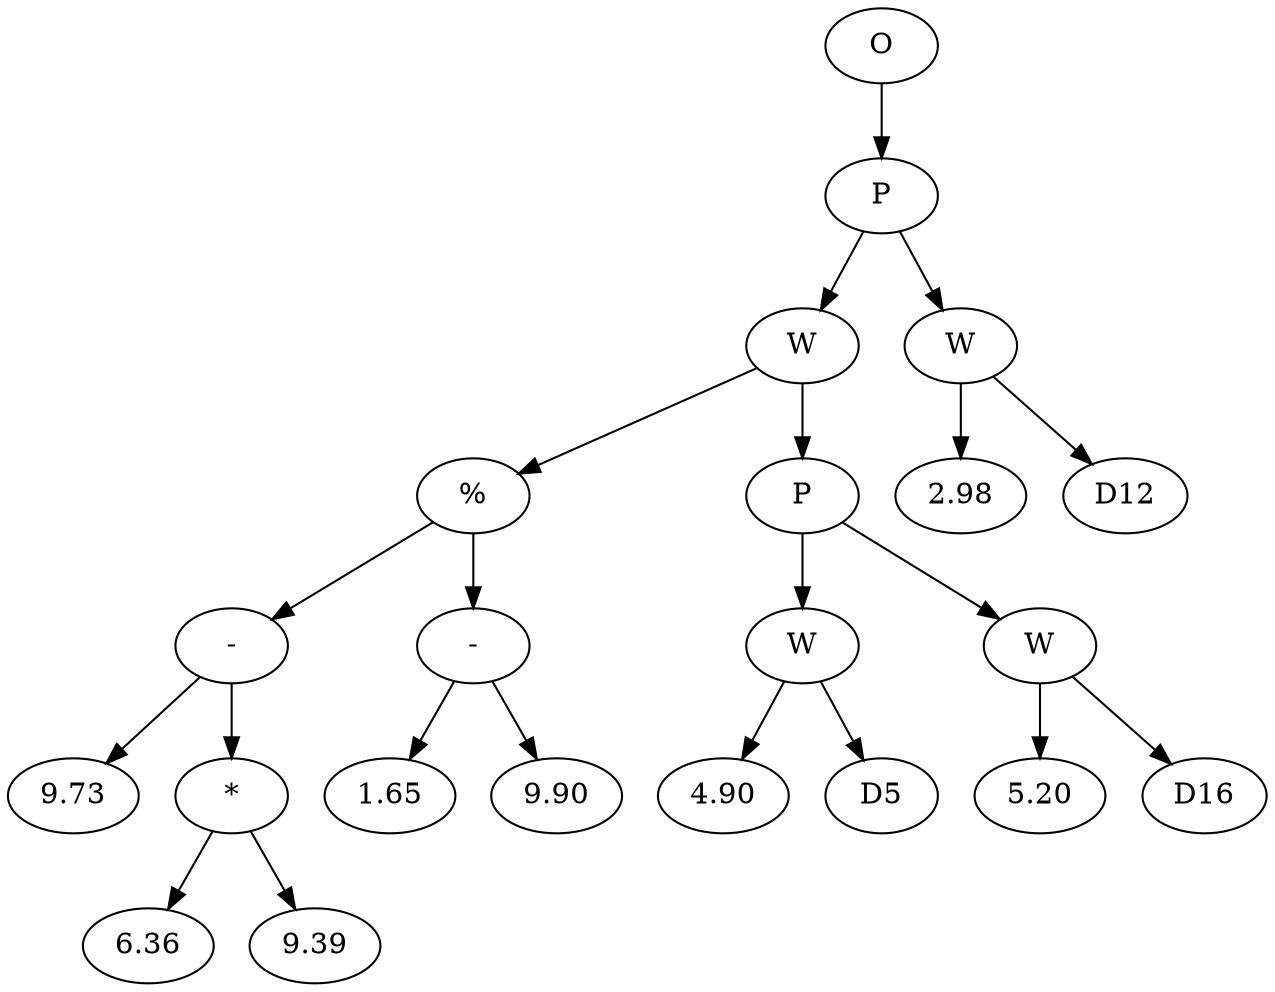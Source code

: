 // Tree
digraph {
	32710563 [label=O]
	32710564 [label=P]
	32710563 -> 32710564
	32710565 [label=W]
	32710564 -> 32710565
	32710566 [label="%"]
	32710565 -> 32710566
	32710567 [label="-"]
	32710566 -> 32710567
	32710568 [label=9.73]
	32710567 -> 32710568
	32710569 [label="*"]
	32710567 -> 32710569
	32710570 [label=6.36]
	32710569 -> 32710570
	32710571 [label=9.39]
	32710569 -> 32710571
	32710572 [label="-"]
	32710566 -> 32710572
	32710573 [label=1.65]
	32710572 -> 32710573
	32710574 [label=9.90]
	32710572 -> 32710574
	32710575 [label=P]
	32710565 -> 32710575
	32710576 [label=W]
	32710575 -> 32710576
	32710577 [label=4.90]
	32710576 -> 32710577
	32710578 [label=D5]
	32710576 -> 32710578
	32710579 [label=W]
	32710575 -> 32710579
	32710580 [label=5.20]
	32710579 -> 32710580
	32710581 [label=D16]
	32710579 -> 32710581
	32710582 [label=W]
	32710564 -> 32710582
	32710583 [label=2.98]
	32710582 -> 32710583
	32710584 [label=D12]
	32710582 -> 32710584
}

